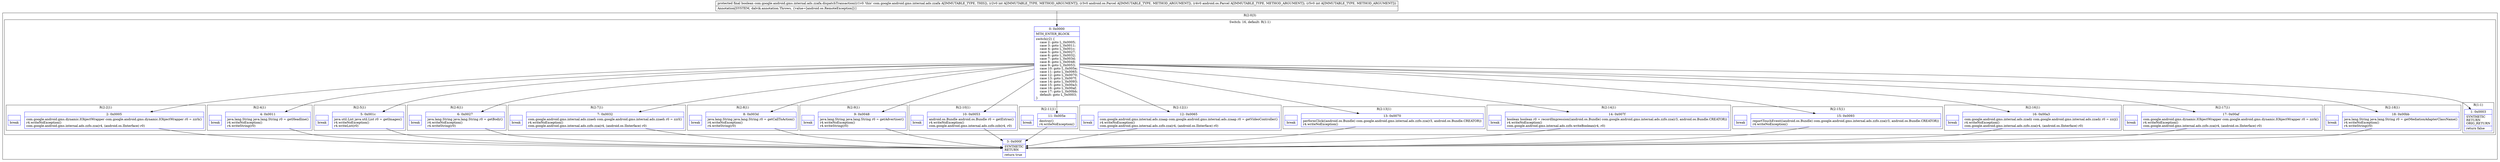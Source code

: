digraph "CFG forcom.google.android.gms.internal.ads.zzafa.dispatchTransaction(ILandroid\/os\/Parcel;Landroid\/os\/Parcel;I)Z" {
subgraph cluster_Region_1835765476 {
label = "R(2:0|3)";
node [shape=record,color=blue];
subgraph cluster_SwitchRegion_1650374488 {
label = "Switch: 16, default: R(1:1)";
node [shape=record,color=blue];
Node_0 [shape=record,label="{0\:\ 0x0000|MTH_ENTER_BLOCK\l|switch(r2) \{\l    case 2: goto L_0x0005;\l    case 3: goto L_0x0011;\l    case 4: goto L_0x001c;\l    case 5: goto L_0x0027;\l    case 6: goto L_0x0032;\l    case 7: goto L_0x003d;\l    case 8: goto L_0x0048;\l    case 9: goto L_0x0053;\l    case 10: goto L_0x005e;\l    case 11: goto L_0x0065;\l    case 12: goto L_0x0070;\l    case 13: goto L_0x007f;\l    case 14: goto L_0x0093;\l    case 15: goto L_0x00a3;\l    case 16: goto L_0x00af;\l    case 17: goto L_0x00bb;\l    default: goto L_0x0003;\l\}\l}"];
subgraph cluster_Region_1017889700 {
label = "R(2:2|1)";
node [shape=record,color=blue];
Node_2 [shape=record,label="{2\:\ 0x0005|com.google.android.gms.dynamic.IObjectWrapper com.google.android.gms.dynamic.IObjectWrapper r0 = zzrh()\lr4.writeNoException()\lcom.google.android.gms.internal.ads.zzfo.zza(r4, (android.os.IInterface) r0)\l}"];
Node_InsnContainer_9104980 [shape=record,label="{|break\l}"];
}
subgraph cluster_Region_2022631055 {
label = "R(2:4|1)";
node [shape=record,color=blue];
Node_4 [shape=record,label="{4\:\ 0x0011|java.lang.String java.lang.String r0 = getHeadline()\lr4.writeNoException()\lr4.writeString(r0)\l}"];
Node_InsnContainer_317513649 [shape=record,label="{|break\l}"];
}
subgraph cluster_Region_1524462541 {
label = "R(2:5|1)";
node [shape=record,color=blue];
Node_5 [shape=record,label="{5\:\ 0x001c|java.util.List java.util.List r0 = getImages()\lr4.writeNoException()\lr4.writeList(r0)\l}"];
Node_InsnContainer_591490982 [shape=record,label="{|break\l}"];
}
subgraph cluster_Region_72123355 {
label = "R(2:6|1)";
node [shape=record,color=blue];
Node_6 [shape=record,label="{6\:\ 0x0027|java.lang.String java.lang.String r0 = getBody()\lr4.writeNoException()\lr4.writeString(r0)\l}"];
Node_InsnContainer_875751649 [shape=record,label="{|break\l}"];
}
subgraph cluster_Region_847172577 {
label = "R(2:7|1)";
node [shape=record,color=blue];
Node_7 [shape=record,label="{7\:\ 0x0032|com.google.android.gms.internal.ads.zzaeh com.google.android.gms.internal.ads.zzaeh r0 = zzrl()\lr4.writeNoException()\lcom.google.android.gms.internal.ads.zzfo.zza(r4, (android.os.IInterface) r0)\l}"];
Node_InsnContainer_1671256189 [shape=record,label="{|break\l}"];
}
subgraph cluster_Region_1410256870 {
label = "R(2:8|1)";
node [shape=record,color=blue];
Node_8 [shape=record,label="{8\:\ 0x003d|java.lang.String java.lang.String r0 = getCallToAction()\lr4.writeNoException()\lr4.writeString(r0)\l}"];
Node_InsnContainer_402133736 [shape=record,label="{|break\l}"];
}
subgraph cluster_Region_1270001584 {
label = "R(2:9|1)";
node [shape=record,color=blue];
Node_9 [shape=record,label="{9\:\ 0x0048|java.lang.String java.lang.String r0 = getAdvertiser()\lr4.writeNoException()\lr4.writeString(r0)\l}"];
Node_InsnContainer_1064072174 [shape=record,label="{|break\l}"];
}
subgraph cluster_Region_970058407 {
label = "R(2:10|1)";
node [shape=record,color=blue];
Node_10 [shape=record,label="{10\:\ 0x0053|android.os.Bundle android.os.Bundle r0 = getExtras()\lr4.writeNoException()\lcom.google.android.gms.internal.ads.zzfo.zzb(r4, r0)\l}"];
Node_InsnContainer_482013442 [shape=record,label="{|break\l}"];
}
subgraph cluster_Region_359472216 {
label = "R(2:11|1)";
node [shape=record,color=blue];
Node_11 [shape=record,label="{11\:\ 0x005e|destroy()\lr4.writeNoException()\l}"];
Node_InsnContainer_1121268559 [shape=record,label="{|break\l}"];
}
subgraph cluster_Region_2006069382 {
label = "R(2:12|1)";
node [shape=record,color=blue];
Node_12 [shape=record,label="{12\:\ 0x0065|com.google.android.gms.internal.ads.zzaap com.google.android.gms.internal.ads.zzaap r0 = getVideoController()\lr4.writeNoException()\lcom.google.android.gms.internal.ads.zzfo.zza(r4, (android.os.IInterface) r0)\l}"];
Node_InsnContainer_519752696 [shape=record,label="{|break\l}"];
}
subgraph cluster_Region_1426262980 {
label = "R(2:13|1)";
node [shape=record,color=blue];
Node_13 [shape=record,label="{13\:\ 0x0070|performClick((android.os.Bundle) com.google.android.gms.internal.ads.zzfo.zza(r3, android.os.Bundle.CREATOR))\lr4.writeNoException()\l}"];
Node_InsnContainer_678515424 [shape=record,label="{|break\l}"];
}
subgraph cluster_Region_460360314 {
label = "R(2:14|1)";
node [shape=record,color=blue];
Node_14 [shape=record,label="{14\:\ 0x007f|boolean boolean r0 = recordImpression((android.os.Bundle) com.google.android.gms.internal.ads.zzfo.zza(r3, android.os.Bundle.CREATOR))\lr4.writeNoException()\lcom.google.android.gms.internal.ads.zzfo.writeBoolean(r4, r0)\l}"];
Node_InsnContainer_1138050026 [shape=record,label="{|break\l}"];
}
subgraph cluster_Region_188278115 {
label = "R(2:15|1)";
node [shape=record,color=blue];
Node_15 [shape=record,label="{15\:\ 0x0093|reportTouchEvent((android.os.Bundle) com.google.android.gms.internal.ads.zzfo.zza(r3, android.os.Bundle.CREATOR))\lr4.writeNoException()\l}"];
Node_InsnContainer_1177064171 [shape=record,label="{|break\l}"];
}
subgraph cluster_Region_59646974 {
label = "R(2:16|1)";
node [shape=record,color=blue];
Node_16 [shape=record,label="{16\:\ 0x00a3|com.google.android.gms.internal.ads.zzadz com.google.android.gms.internal.ads.zzadz r0 = zzrj()\lr4.writeNoException()\lcom.google.android.gms.internal.ads.zzfo.zza(r4, (android.os.IInterface) r0)\l}"];
Node_InsnContainer_1693200028 [shape=record,label="{|break\l}"];
}
subgraph cluster_Region_1111595418 {
label = "R(2:17|1)";
node [shape=record,color=blue];
Node_17 [shape=record,label="{17\:\ 0x00af|com.google.android.gms.dynamic.IObjectWrapper com.google.android.gms.dynamic.IObjectWrapper r0 = zzrk()\lr4.writeNoException()\lcom.google.android.gms.internal.ads.zzfo.zza(r4, (android.os.IInterface) r0)\l}"];
Node_InsnContainer_231734264 [shape=record,label="{|break\l}"];
}
subgraph cluster_Region_1358405413 {
label = "R(2:18|1)";
node [shape=record,color=blue];
Node_18 [shape=record,label="{18\:\ 0x00bb|java.lang.String java.lang.String r0 = getMediationAdapterClassName()\lr4.writeNoException()\lr4.writeString(r0)\l}"];
Node_InsnContainer_1091568863 [shape=record,label="{|break\l}"];
}
subgraph cluster_Region_1135442396 {
label = "R(1:1)";
node [shape=record,color=blue];
Node_1 [shape=record,label="{1\:\ 0x0003|SYNTHETIC\lRETURN\lORIG_RETURN\l|return false\l}"];
}
}
Node_3 [shape=record,label="{3\:\ 0x000f|SYNTHETIC\lRETURN\l|return true\l}"];
}
MethodNode[shape=record,label="{protected final boolean com.google.android.gms.internal.ads.zzafa.dispatchTransaction((r1v0 'this' com.google.android.gms.internal.ads.zzafa A[IMMUTABLE_TYPE, THIS]), (r2v0 int A[IMMUTABLE_TYPE, METHOD_ARGUMENT]), (r3v0 android.os.Parcel A[IMMUTABLE_TYPE, METHOD_ARGUMENT]), (r4v0 android.os.Parcel A[IMMUTABLE_TYPE, METHOD_ARGUMENT]), (r5v0 int A[IMMUTABLE_TYPE, METHOD_ARGUMENT]))  | Annotation[SYSTEM, dalvik.annotation.Throws, \{value=[android.os.RemoteException]\}]\l}"];
MethodNode -> Node_0;
Node_0 -> Node_1;
Node_0 -> Node_2;
Node_0 -> Node_4;
Node_0 -> Node_5;
Node_0 -> Node_6;
Node_0 -> Node_7;
Node_0 -> Node_8;
Node_0 -> Node_9;
Node_0 -> Node_10;
Node_0 -> Node_11;
Node_0 -> Node_12;
Node_0 -> Node_13;
Node_0 -> Node_14;
Node_0 -> Node_15;
Node_0 -> Node_16;
Node_0 -> Node_17;
Node_0 -> Node_18;
Node_2 -> Node_3;
Node_4 -> Node_3;
Node_5 -> Node_3;
Node_6 -> Node_3;
Node_7 -> Node_3;
Node_8 -> Node_3;
Node_9 -> Node_3;
Node_10 -> Node_3;
Node_11 -> Node_3;
Node_12 -> Node_3;
Node_13 -> Node_3;
Node_14 -> Node_3;
Node_15 -> Node_3;
Node_16 -> Node_3;
Node_17 -> Node_3;
Node_18 -> Node_3;
}

